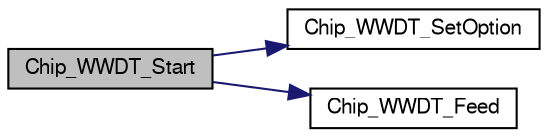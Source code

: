 digraph "Chip_WWDT_Start"
{
  edge [fontname="FreeSans",fontsize="10",labelfontname="FreeSans",labelfontsize="10"];
  node [fontname="FreeSans",fontsize="10",shape=record];
  rankdir="LR";
  Node1 [label="Chip_WWDT_Start",height=0.2,width=0.4,color="black", fillcolor="grey75", style="filled", fontcolor="black"];
  Node1 -> Node2 [color="midnightblue",fontsize="10",style="solid"];
  Node2 [label="Chip_WWDT_SetOption",height=0.2,width=0.4,color="black", fillcolor="white", style="filled",URL="$group__WWDT__17XX__40XX.html#gab1908a91ca65434f14402e4a8373091f",tooltip="Enable watchdog timer options. "];
  Node1 -> Node3 [color="midnightblue",fontsize="10",style="solid"];
  Node3 [label="Chip_WWDT_Feed",height=0.2,width=0.4,color="black", fillcolor="white", style="filled",URL="$group__WWDT__17XX__40XX.html#ga88db6aef307efd5cbc629695c4678006",tooltip="Feed watchdog timer. "];
}
